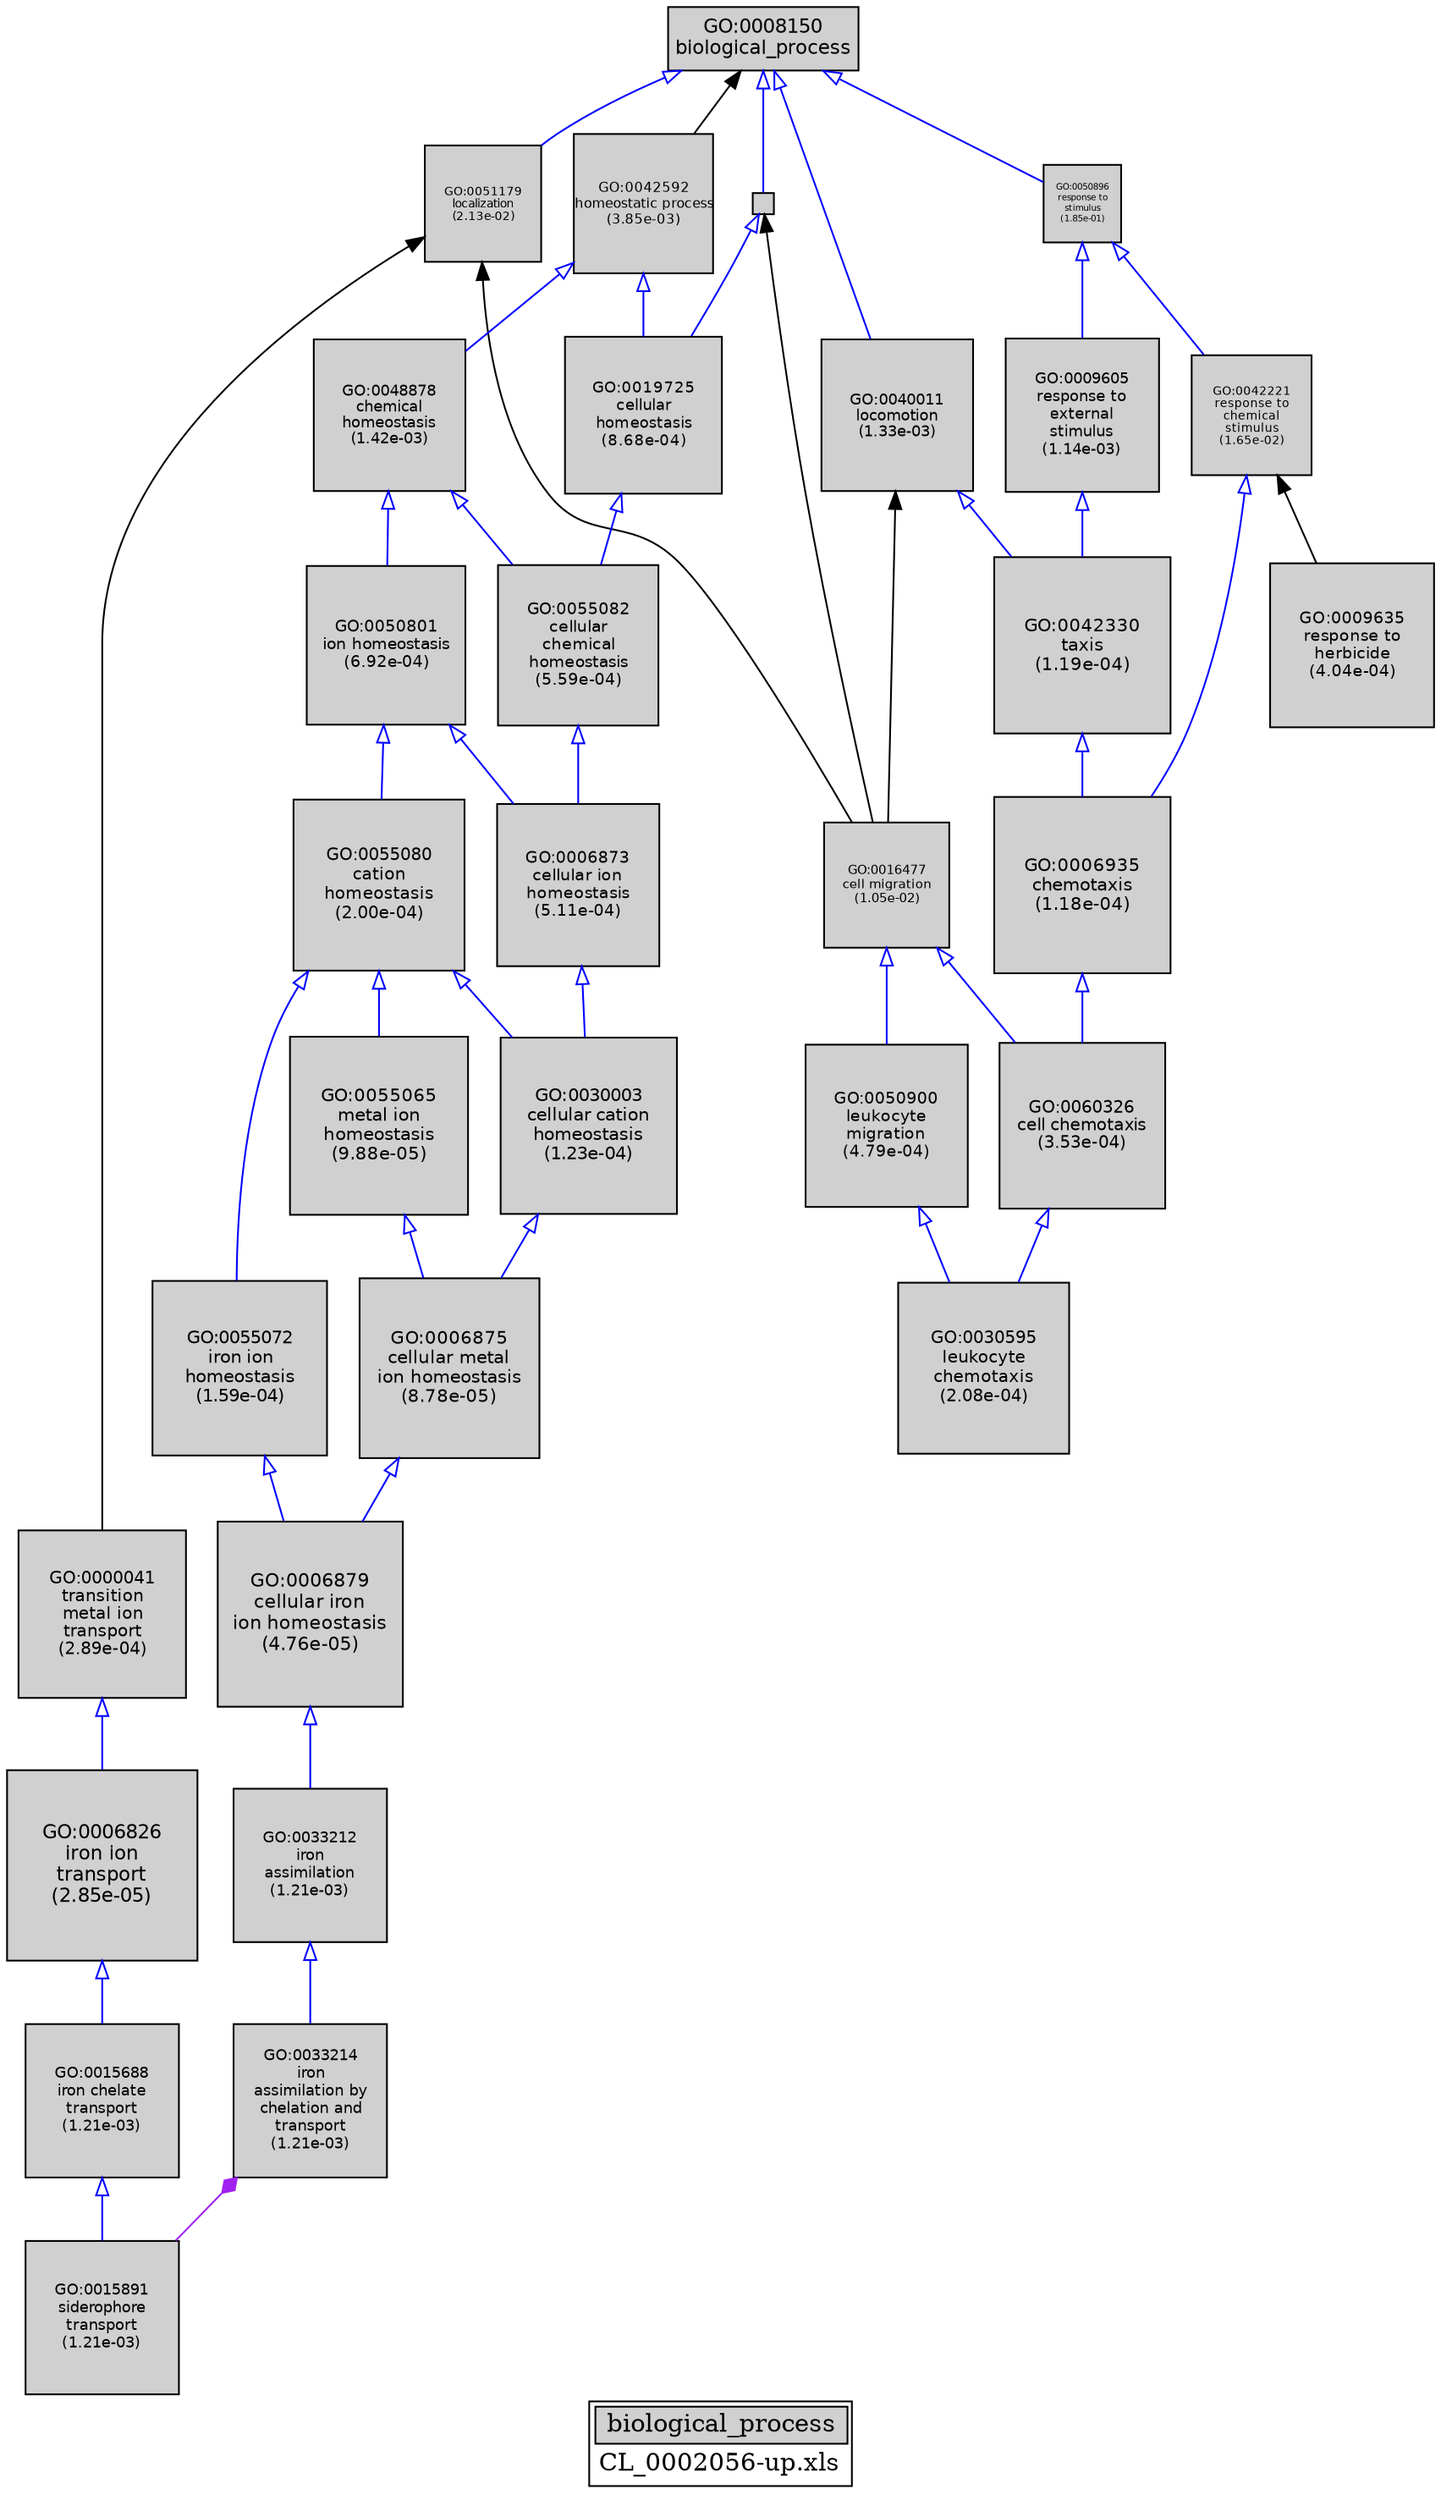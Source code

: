 digraph "biological_process" {
graph [ bgcolor = "#FFFFFF", label = <<TABLE COLOR="black" BGCOLOR="white"><TR><TD COLSPAN="2" BGCOLOR="#D0D0D0"><FONT COLOR="black">biological_process</FONT></TD></TR><TR><TD BORDER="0">CL_0002056-up.xls</TD></TR></TABLE>> ];
node [ fontname = "Helvetica" ];

subgraph "nodes" {

node [ style = "filled", fixedsize = "true", width = 1, shape = "box", fontsize = 9, fillcolor = "#D0D0D0", fontcolor = "black", color = "black" ];

"GO:0033212" [ URL = "#GO:0033212", label = <<TABLE BORDER="0"><TR><TD>GO:0033212<BR/>iron<BR/>assimilation<BR/>(1.21e-03)</TD></TR></TABLE>>, width = 1.20303864802, shape = "box", fontsize = 8.66187826576, height = 1.20303864802 ];
"GO:0042221" [ URL = "#GO:0042221", label = <<TABLE BORDER="0"><TR><TD>GO:0042221<BR/>response to<BR/>chemical<BR/>stimulus<BR/>(1.65e-02)</TD></TR></TABLE>>, width = 0.942293285308, shape = "box", fontsize = 6.78451165422, height = 0.942293285308 ];
"GO:0015688" [ URL = "#GO:0015688", label = <<TABLE BORDER="0"><TR><TD>GO:0015688<BR/>iron chelate<BR/>transport<BR/>(1.21e-03)</TD></TR></TABLE>>, width = 1.20303864802, shape = "box", fontsize = 8.66187826576, height = 1.20303864802 ];
"GO:0051179" [ URL = "#GO:0051179", label = <<TABLE BORDER="0"><TR><TD>GO:0051179<BR/>localization<BR/>(2.13e-02)</TD></TR></TABLE>>, width = 0.913373144448, shape = "box", fontsize = 6.57628664003, height = 0.913373144448 ];
"GO:0048878" [ URL = "#GO:0048878", label = <<TABLE BORDER="0"><TR><TD>GO:0048878<BR/>chemical<BR/>homeostasis<BR/>(1.42e-03)</TD></TR></TABLE>>, width = 1.18920980906, shape = "box", fontsize = 8.56231062525, height = 1.18920980906 ];
"GO:0016477" [ URL = "#GO:0016477", label = <<TABLE BORDER="0"><TR><TD>GO:0016477<BR/>cell migration<BR/>(1.05e-02)</TD></TR></TABLE>>, width = 0.993009172954, shape = "box", fontsize = 7.14966604527, height = 0.993009172954 ];
"GO:0050900" [ URL = "#GO:0050900", label = <<TABLE BORDER="0"><TR><TD>GO:0050900<BR/>leukocyte<BR/>migration<BR/>(4.79e-04)</TD></TR></TABLE>>, width = 1.2829828061, shape = "box", fontsize = 9.23747620389, height = 1.2829828061 ];
"GO:0042592" [ URL = "#GO:0042592", label = <<TABLE BORDER="0"><TR><TD>GO:0042592<BR/>homeostatic process<BR/>(3.85e-03)</TD></TR></TABLE>>, width = 1.09554982459, shape = "box", fontsize = 7.88795873707, height = 1.09554982459 ];
"GO:0040011" [ URL = "#GO:0040011", label = <<TABLE BORDER="0"><TR><TD>GO:0040011<BR/>locomotion<BR/>(1.33e-03)</TD></TR></TABLE>>, width = 1.19460854459, shape = "box", fontsize = 8.60118152103, height = 1.19460854459 ];
"GO:0006875" [ URL = "#GO:0006875", label = <<TABLE BORDER="0"><TR><TD>GO:0006875<BR/>cellular metal<BR/>ion homeostasis<BR/>(8.78e-05)</TD></TR></TABLE>>, width = 1.41749405819, shape = "box", fontsize = 10.2059572189, height = 1.41749405819 ];
"GO:0055082" [ URL = "#GO:0055082", label = <<TABLE BORDER="0"><TR><TD>GO:0055082<BR/>cellular<BR/>chemical<BR/>homeostasis<BR/>(5.59e-04)</TD></TR></TABLE>>, width = 1.2700710285, shape = "box", fontsize = 9.14451140523, height = 1.2700710285 ];
"GO:0015891" [ URL = "#GO:0015891", label = <<TABLE BORDER="0"><TR><TD>GO:0015891<BR/>siderophore<BR/>transport<BR/>(1.21e-03)</TD></TR></TABLE>>, width = 1.20303864802, shape = "box", fontsize = 8.66187826576, height = 1.20303864802 ];
"GO:0030003" [ URL = "#GO:0030003", label = <<TABLE BORDER="0"><TR><TD>GO:0030003<BR/>cellular cation<BR/>homeostasis<BR/>(1.23e-04)</TD></TR></TABLE>>, width = 1.39154062353, shape = "box", fontsize = 10.0190924894, height = 1.39154062353 ];
"GO:0060326" [ URL = "#GO:0060326", label = <<TABLE BORDER="0"><TR><TD>GO:0060326<BR/>cell chemotaxis<BR/>(3.53e-04)</TD></TR></TABLE>>, width = 1.30811000183, shape = "box", fontsize = 9.41839201321, height = 1.30811000183 ];
"GO:0006826" [ URL = "#GO:0006826", label = <<TABLE BORDER="0"><TR><TD>GO:0006826<BR/>iron ion<BR/>transport<BR/>(2.85e-05)</TD></TR></TABLE>>, width = 1.5, shape = "box", fontsize = 10.8, height = 1.5 ];
"GO:0055072" [ URL = "#GO:0055072", label = <<TABLE BORDER="0"><TR><TD>GO:0055072<BR/>iron ion<BR/>homeostasis<BR/>(1.59e-04)</TD></TR></TABLE>>, width = 1.37198301157, shape = "box", fontsize = 9.87827768333, height = 1.37198301157 ];
"GO:0019725" [ URL = "#GO:0019725", label = <<TABLE BORDER="0"><TR><TD>GO:0019725<BR/>cellular<BR/>homeostasis<BR/>(8.68e-04)</TD></TR></TABLE>>, width = 1.23238702162, shape = "box", fontsize = 8.87318655564, height = 1.23238702162 ];
"GO:0030595" [ URL = "#GO:0030595", label = <<TABLE BORDER="0"><TR><TD>GO:0030595<BR/>leukocyte<BR/>chemotaxis<BR/>(2.08e-04)</TD></TR></TABLE>>, width = 1.3508842616, shape = "box", fontsize = 9.7263666835, height = 1.3508842616 ];
"GO:0033214" [ URL = "#GO:0033214", label = <<TABLE BORDER="0"><TR><TD>GO:0033214<BR/>iron<BR/>assimilation by<BR/>chelation and<BR/>transport<BR/>(1.21e-03)</TD></TR></TABLE>>, width = 1.20303864802, shape = "box", fontsize = 8.66187826576, height = 1.20303864802 ];
"GO:0008150" [ URL = "#GO:0008150", label = <<TABLE BORDER="0"><TR><TD>GO:0008150<BR/>biological_process</TD></TR></TABLE>>, width = 1.5, shape = "box", fontsize = 10.8 ];
"GO:0055080" [ URL = "#GO:0055080", label = <<TABLE BORDER="0"><TR><TD>GO:0055080<BR/>cation<BR/>homeostasis<BR/>(2.00e-04)</TD></TR></TABLE>>, width = 1.3539047389, shape = "box", fontsize = 9.74811412005, height = 1.3539047389 ];
"GO:0006873" [ URL = "#GO:0006873", label = <<TABLE BORDER="0"><TR><TD>GO:0006873<BR/>cellular ion<BR/>homeostasis<BR/>(5.11e-04)</TD></TR></TABLE>>, width = 1.27766174742, shape = "box", fontsize = 9.19916458145, height = 1.27766174742 ];
"GO:0009987" [ URL = "#GO:0009987", label = "", width = 0.161895128362, shape = "box", height = 0.161895128362 ];
"GO:0050896" [ URL = "#GO:0050896", label = <<TABLE BORDER="0"><TR><TD>GO:0050896<BR/>response to<BR/>stimulus<BR/>(1.85e-01)</TD></TR></TABLE>>, width = 0.609383869973, shape = "box", fontsize = 5.0, height = 0.609383869973 ];
"GO:0009605" [ URL = "#GO:0009605", label = <<TABLE BORDER="0"><TR><TD>GO:0009605<BR/>response to<BR/>external<BR/>stimulus<BR/>(1.14e-03)</TD></TR></TABLE>>, width = 1.2083022118, shape = "box", fontsize = 8.69977592496, height = 1.2083022118 ];
"GO:0042330" [ URL = "#GO:0042330", label = <<TABLE BORDER="0"><TR><TD>GO:0042330<BR/>taxis<BR/>(1.19e-04)</TD></TR></TABLE>>, width = 1.39402460191, shape = "box", fontsize = 10.0369771337, height = 1.39402460191 ];
"GO:0050801" [ URL = "#GO:0050801", label = <<TABLE BORDER="0"><TR><TD>GO:0050801<BR/>ion homeostasis<BR/>(6.92e-04)</TD></TR></TABLE>>, width = 1.25189914628, shape = "box", fontsize = 9.01367385324, height = 1.25189914628 ];
"GO:0000041" [ URL = "#GO:0000041", label = <<TABLE BORDER="0"><TR><TD>GO:0000041<BR/>transition<BR/>metal ion<BR/>transport<BR/>(2.89e-04)</TD></TR></TABLE>>, width = 1.32451876825, shape = "box", fontsize = 9.53653513139, height = 1.32451876825 ];
"GO:0055065" [ URL = "#GO:0055065", label = <<TABLE BORDER="0"><TR><TD>GO:0055065<BR/>metal ion<BR/>homeostasis<BR/>(9.88e-05)</TD></TR></TABLE>>, width = 1.40855651322, shape = "box", fontsize = 10.1416068952, height = 1.40855651322 ];
"GO:0006935" [ URL = "#GO:0006935", label = <<TABLE BORDER="0"><TR><TD>GO:0006935<BR/>chemotaxis<BR/>(1.18e-04)</TD></TR></TABLE>>, width = 1.39485775979, shape = "box", fontsize = 10.0429758705, height = 1.39485775979 ];
"GO:0009635" [ URL = "#GO:0009635", label = <<TABLE BORDER="0"><TR><TD>GO:0009635<BR/>response to<BR/>herbicide<BR/>(4.04e-04)</TD></TR></TABLE>>, width = 1.29706463697, shape = "box", fontsize = 9.33886538617, height = 1.29706463697 ];
"GO:0006879" [ URL = "#GO:0006879", label = <<TABLE BORDER="0"><TR><TD>GO:0006879<BR/>cellular iron<BR/>ion homeostasis<BR/>(4.76e-05)</TD></TR></TABLE>>, width = 1.46297068934, shape = "box", fontsize = 10.5333889633, height = 1.46297068934 ];
}
subgraph "edges" {


edge [ dir = "back", weight = 1 ];
subgraph "regulates" {


edge [ color = "cyan", arrowtail = "none" ];
subgraph "positive" {


edge [ color = "green", arrowtail = "vee" ];
}
subgraph "negative" {


edge [ color = "red", arrowtail = "tee" ];
}
}
subgraph "part_of" {


edge [ color = "purple", arrowtail = "diamond", weight = 2.5 ];
"GO:0033214" -> "GO:0015891";
}
subgraph "is_a" {


edge [ color = "blue", arrowtail = "empty", weight = 5.0 ];
"GO:0006935" -> "GO:0060326";
"GO:0042221" -> "GO:0006935";
"GO:0060326" -> "GO:0030595";
"GO:0055080" -> "GO:0055072";
"GO:0030003" -> "GO:0006875";
"GO:0048878" -> "GO:0055082";
"GO:0006879" -> "GO:0033212";
"GO:0040011" -> "GO:0042330";
"GO:0042330" -> "GO:0006935";
"GO:0006826" -> "GO:0015688";
"GO:0008150" -> "GO:0040011";
"GO:0055082" -> "GO:0006873";
"GO:0009987" -> "GO:0019725";
"GO:0042592" -> "GO:0048878";
"GO:0009605" -> "GO:0042330";
"GO:0008150" -> "GO:0051179";
"GO:0050896" -> "GO:0009605";
"GO:0016477" -> "GO:0060326";
"GO:0055080" -> "GO:0030003";
"GO:0008150" -> "GO:0009987";
"GO:0050801" -> "GO:0006873";
"GO:0019725" -> "GO:0055082";
"GO:0048878" -> "GO:0050801";
"GO:0055080" -> "GO:0055065";
"GO:0055065" -> "GO:0006875";
"GO:0016477" -> "GO:0050900";
"GO:0042592" -> "GO:0019725";
"GO:0050801" -> "GO:0055080";
"GO:0000041" -> "GO:0006826";
"GO:0050900" -> "GO:0030595";
"GO:0015688" -> "GO:0015891";
"GO:0033212" -> "GO:0033214";
"GO:0008150" -> "GO:0050896";
"GO:0050896" -> "GO:0042221";
"GO:0006873" -> "GO:0030003";
"GO:0006875" -> "GO:0006879";
"GO:0055072" -> "GO:0006879";
}
"GO:0051179" -> "GO:0016477";
"GO:0009987" -> "GO:0016477";
"GO:0008150" -> "GO:0042592";
"GO:0051179" -> "GO:0000041";
"GO:0042221" -> "GO:0009635";
"GO:0040011" -> "GO:0016477";
}
}
